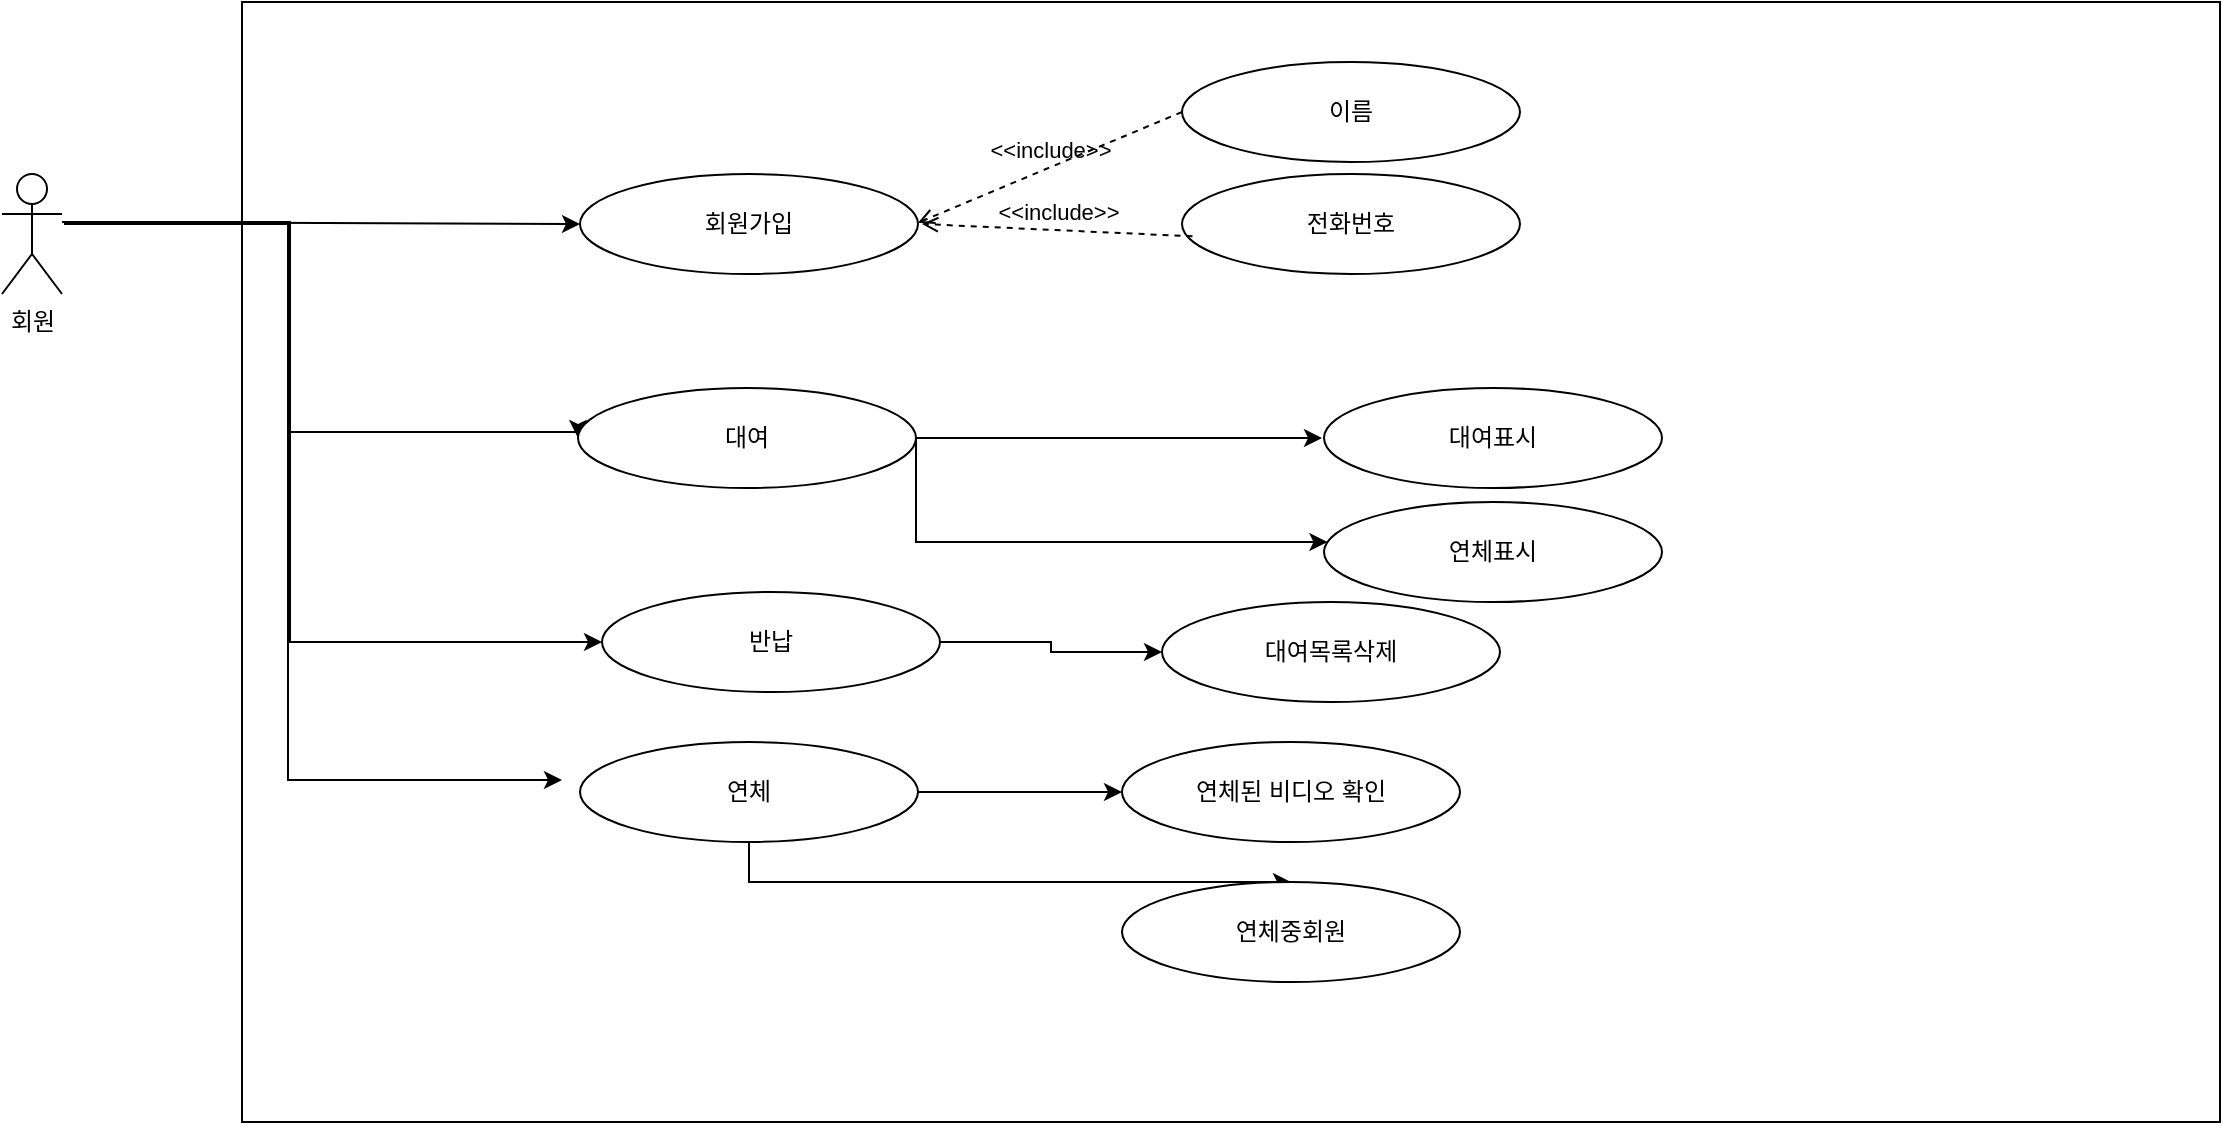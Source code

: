 <mxfile version="24.7.8">
  <diagram name="페이지-1" id="7FaOCvt4ck8mcJ0FtoCO">
    <mxGraphModel dx="755" dy="-482" grid="1" gridSize="10" guides="1" tooltips="1" connect="1" arrows="1" fold="1" page="1" pageScale="1" pageWidth="827" pageHeight="1169" math="0" shadow="0">
      <root>
        <mxCell id="0" />
        <mxCell id="1" parent="0" />
        <mxCell id="3FIhw8eUhCRVktCjmC6j-1" value="" style="rounded=0;whiteSpace=wrap;html=1;" vertex="1" parent="1">
          <mxGeometry x="1090" y="3150" width="989" height="560" as="geometry" />
        </mxCell>
        <mxCell id="3FIhw8eUhCRVktCjmC6j-2" value="" style="edgeStyle=orthogonalEdgeStyle;rounded=0;orthogonalLoop=1;jettySize=auto;html=1;entryX=0;entryY=0.5;entryDx=0;entryDy=0;" edge="1" parent="1" target="3FIhw8eUhCRVktCjmC6j-7">
          <mxGeometry relative="1" as="geometry">
            <mxPoint x="1231" y="3260" as="targetPoint" />
            <Array as="points">
              <mxPoint x="1114" y="3260" />
              <mxPoint x="1114" y="3365" />
              <mxPoint x="1258" y="3365" />
            </Array>
            <mxPoint x="1001" y="3260" as="sourcePoint" />
          </mxGeometry>
        </mxCell>
        <mxCell id="3FIhw8eUhCRVktCjmC6j-3" value="" style="edgeStyle=orthogonalEdgeStyle;rounded=0;orthogonalLoop=1;jettySize=auto;html=1;entryX=0;entryY=0.5;entryDx=0;entryDy=0;" edge="1" parent="1" target="3FIhw8eUhCRVktCjmC6j-6">
          <mxGeometry relative="1" as="geometry">
            <mxPoint x="1251" y="3255" as="targetPoint" />
            <mxPoint x="1001" y="3260" as="sourcePoint" />
          </mxGeometry>
        </mxCell>
        <mxCell id="3FIhw8eUhCRVktCjmC6j-6" value="회원가입" style="ellipse;whiteSpace=wrap;html=1;" vertex="1" parent="1">
          <mxGeometry x="1259" y="3236" width="169" height="50" as="geometry" />
        </mxCell>
        <mxCell id="3FIhw8eUhCRVktCjmC6j-46" value="" style="edgeStyle=orthogonalEdgeStyle;rounded=0;orthogonalLoop=1;jettySize=auto;html=1;" edge="1" parent="1" source="3FIhw8eUhCRVktCjmC6j-7">
          <mxGeometry relative="1" as="geometry">
            <mxPoint x="1630" y="3368" as="targetPoint" />
          </mxGeometry>
        </mxCell>
        <mxCell id="3FIhw8eUhCRVktCjmC6j-7" value="대여" style="ellipse;whiteSpace=wrap;html=1;" vertex="1" parent="1">
          <mxGeometry x="1258" y="3343" width="169" height="50" as="geometry" />
        </mxCell>
        <mxCell id="3FIhw8eUhCRVktCjmC6j-49" value="" style="edgeStyle=orthogonalEdgeStyle;rounded=0;orthogonalLoop=1;jettySize=auto;html=1;" edge="1" parent="1" source="3FIhw8eUhCRVktCjmC6j-8" target="3FIhw8eUhCRVktCjmC6j-17">
          <mxGeometry relative="1" as="geometry" />
        </mxCell>
        <mxCell id="3FIhw8eUhCRVktCjmC6j-8" value="반납" style="ellipse;whiteSpace=wrap;html=1;" vertex="1" parent="1">
          <mxGeometry x="1270" y="3445" width="169" height="50" as="geometry" />
        </mxCell>
        <mxCell id="3FIhw8eUhCRVktCjmC6j-10" value="" style="edgeStyle=orthogonalEdgeStyle;rounded=0;orthogonalLoop=1;jettySize=auto;html=1;entryX=0;entryY=0.5;entryDx=0;entryDy=0;" edge="1" parent="1" target="3FIhw8eUhCRVktCjmC6j-8">
          <mxGeometry relative="1" as="geometry">
            <mxPoint x="1001" y="3261" as="sourcePoint" />
            <mxPoint x="1227" y="3381" as="targetPoint" />
            <Array as="points">
              <mxPoint x="1114" y="3261" />
              <mxPoint x="1114" y="3470" />
            </Array>
          </mxGeometry>
        </mxCell>
        <mxCell id="3FIhw8eUhCRVktCjmC6j-14" value="대여표&lt;span style=&quot;color: rgba(0, 0, 0, 0); font-family: monospace; font-size: 0px; text-align: start; text-wrap: nowrap;&quot;&gt;%3CmxGraphModel%3E%3Croot%3E%3CmxCell%20id%3D%220%22%2F%3E%3CmxCell%20id%3D%221%22%20parent%3D%220%22%2F%3E%3CmxCell%20id%3D%222%22%20value%3D%22%26amp%3Blt%3B%26amp%3Blt%3Binclude%26amp%3Bgt%3B%26amp%3Bgt%3B%22%20style%3D%22html%3D1%3BverticalAlign%3Dbottom%3BlabelBackgroundColor%3Dnone%3BendArrow%3Dopen%3BendFill%3D0%3Bdashed%3D1%3Brounded%3D0%3BexitX%3D0%3BexitY%3D0.5%3BexitDx%3D0%3BexitDy%3D0%3B%22%20edge%3D%221%22%20parent%3D%221%22%3E%3CmxGeometry%20width%3D%22160%22%20relative%3D%221%22%20as%3D%22geometry%22%3E%3CmxPoint%20x%3D%221560%22%20y%3D%223205%22%20as%3D%22sourcePoint%22%2F%3E%3CmxPoint%20x%3D%221428%22%20y%3D%223260.37%22%20as%3D%22targetPoint%22%2F%3E%3C%2FmxGeometry%3E%3C%2FmxCell%3E%3C%2Froot%3E%3C%2FmxGraphModel%3E&lt;/span&gt;시" style="ellipse;whiteSpace=wrap;html=1;" vertex="1" parent="1">
          <mxGeometry x="1631" y="3343" width="169" height="50" as="geometry" />
        </mxCell>
        <mxCell id="3FIhw8eUhCRVktCjmC6j-17" value="대여목록삭제" style="ellipse;whiteSpace=wrap;html=1;" vertex="1" parent="1">
          <mxGeometry x="1550" y="3450" width="169" height="50" as="geometry" />
        </mxCell>
        <mxCell id="3FIhw8eUhCRVktCjmC6j-18" value="연체된 비디오 확인" style="ellipse;whiteSpace=wrap;html=1;" vertex="1" parent="1">
          <mxGeometry x="1530" y="3520" width="169" height="50" as="geometry" />
        </mxCell>
        <mxCell id="3FIhw8eUhCRVktCjmC6j-19" value="이름" style="ellipse;whiteSpace=wrap;html=1;" vertex="1" parent="1">
          <mxGeometry x="1560" y="3180" width="169" height="50" as="geometry" />
        </mxCell>
        <mxCell id="3FIhw8eUhCRVktCjmC6j-51" value="" style="edgeStyle=orthogonalEdgeStyle;rounded=0;orthogonalLoop=1;jettySize=auto;html=1;" edge="1" parent="1" source="3FIhw8eUhCRVktCjmC6j-21" target="3FIhw8eUhCRVktCjmC6j-50">
          <mxGeometry relative="1" as="geometry">
            <Array as="points">
              <mxPoint x="1344" y="3590" />
            </Array>
          </mxGeometry>
        </mxCell>
        <mxCell id="3FIhw8eUhCRVktCjmC6j-52" value="" style="edgeStyle=orthogonalEdgeStyle;rounded=0;orthogonalLoop=1;jettySize=auto;html=1;" edge="1" parent="1" source="3FIhw8eUhCRVktCjmC6j-21" target="3FIhw8eUhCRVktCjmC6j-18">
          <mxGeometry relative="1" as="geometry" />
        </mxCell>
        <mxCell id="3FIhw8eUhCRVktCjmC6j-21" value="연체" style="ellipse;whiteSpace=wrap;html=1;" vertex="1" parent="1">
          <mxGeometry x="1259" y="3520" width="169" height="50" as="geometry" />
        </mxCell>
        <mxCell id="3FIhw8eUhCRVktCjmC6j-22" value="" style="edgeStyle=orthogonalEdgeStyle;rounded=0;orthogonalLoop=1;jettySize=auto;html=1;entryX=0;entryY=0.5;entryDx=0;entryDy=0;" edge="1" parent="1">
          <mxGeometry relative="1" as="geometry">
            <mxPoint x="1000" y="3260" as="sourcePoint" />
            <mxPoint x="1250" y="3539" as="targetPoint" />
            <Array as="points">
              <mxPoint x="1000" y="3260" />
              <mxPoint x="1113" y="3260" />
              <mxPoint x="1113" y="3539" />
            </Array>
          </mxGeometry>
        </mxCell>
        <mxCell id="3FIhw8eUhCRVktCjmC6j-26" value="회원" style="shape=umlActor;verticalLabelPosition=bottom;verticalAlign=top;html=1;outlineConnect=0;" vertex="1" parent="1">
          <mxGeometry x="970" y="3236" width="30" height="60" as="geometry" />
        </mxCell>
        <mxCell id="3FIhw8eUhCRVktCjmC6j-35" value="&amp;lt;&amp;lt;include&amp;gt;&amp;gt;" style="html=1;verticalAlign=bottom;labelBackgroundColor=none;endArrow=open;endFill=0;dashed=1;rounded=0;exitX=0;exitY=0.5;exitDx=0;exitDy=0;" edge="1" parent="1" source="3FIhw8eUhCRVktCjmC6j-19">
          <mxGeometry width="160" relative="1" as="geometry">
            <mxPoint x="1568" y="3261.37" as="sourcePoint" />
            <mxPoint x="1428" y="3260.37" as="targetPoint" />
          </mxGeometry>
        </mxCell>
        <mxCell id="3FIhw8eUhCRVktCjmC6j-36" value="전화번호" style="ellipse;whiteSpace=wrap;html=1;" vertex="1" parent="1">
          <mxGeometry x="1560" y="3236" width="169" height="50" as="geometry" />
        </mxCell>
        <mxCell id="3FIhw8eUhCRVktCjmC6j-37" value="&amp;lt;&amp;lt;include&amp;gt;&amp;gt;" style="html=1;verticalAlign=bottom;labelBackgroundColor=none;endArrow=open;endFill=0;dashed=1;rounded=0;exitX=0.031;exitY=0.623;exitDx=0;exitDy=0;exitPerimeter=0;" edge="1" parent="1" source="3FIhw8eUhCRVktCjmC6j-36">
          <mxGeometry width="160" relative="1" as="geometry">
            <mxPoint x="1570" y="3215" as="sourcePoint" />
            <mxPoint x="1430" y="3261" as="targetPoint" />
          </mxGeometry>
        </mxCell>
        <mxCell id="3FIhw8eUhCRVktCjmC6j-40" value="연체표시" style="ellipse;whiteSpace=wrap;html=1;" vertex="1" parent="1">
          <mxGeometry x="1631" y="3400" width="169" height="50" as="geometry" />
        </mxCell>
        <mxCell id="3FIhw8eUhCRVktCjmC6j-47" value="" style="edgeStyle=orthogonalEdgeStyle;rounded=0;orthogonalLoop=1;jettySize=auto;html=1;" edge="1" parent="1" target="3FIhw8eUhCRVktCjmC6j-40">
          <mxGeometry relative="1" as="geometry">
            <mxPoint x="1427" y="3367.52" as="sourcePoint" />
            <mxPoint x="1630" y="3367.52" as="targetPoint" />
            <Array as="points">
              <mxPoint x="1427" y="3420" />
            </Array>
          </mxGeometry>
        </mxCell>
        <mxCell id="3FIhw8eUhCRVktCjmC6j-50" value="연체중회원" style="ellipse;whiteSpace=wrap;html=1;" vertex="1" parent="1">
          <mxGeometry x="1530" y="3590" width="169" height="50" as="geometry" />
        </mxCell>
      </root>
    </mxGraphModel>
  </diagram>
</mxfile>
